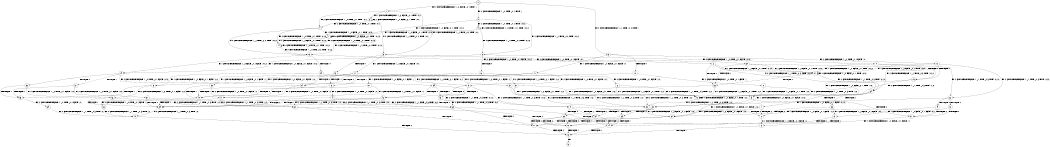 digraph BCG {
size = "7, 10.5";
center = TRUE;
node [shape = circle];
0 [peripheries = 2];
0 -> 1 [label = "EX !1 !ATOMIC_EXCH_BRANCH (1, +0, FALSE, +0, 1, TRUE) !::"];
0 -> 2 [label = "EX !2 !ATOMIC_EXCH_BRANCH (1, +0, TRUE, +0, 1, TRUE) !::"];
0 -> 3 [label = "EX !0 !ATOMIC_EXCH_BRANCH (1, +1, TRUE, +0, 2, TRUE) !::"];
1 -> 4 [label = "EX !2 !ATOMIC_EXCH_BRANCH (1, +0, TRUE, +0, 1, TRUE) !:0:1:"];
1 -> 5 [label = "EX !0 !ATOMIC_EXCH_BRANCH (1, +1, TRUE, +0, 2, TRUE) !:0:1:"];
1 -> 6 [label = "EX !1 !ATOMIC_EXCH_BRANCH (1, +0, FALSE, +0, 1, TRUE) !:0:1:"];
2 -> 7 [label = "EX !1 !ATOMIC_EXCH_BRANCH (1, +0, FALSE, +0, 1, TRUE) !:0:1:2:"];
2 -> 8 [label = "EX !0 !ATOMIC_EXCH_BRANCH (1, +1, TRUE, +0, 2, TRUE) !:0:1:2:"];
2 -> 9 [label = "EX !2 !ATOMIC_EXCH_BRANCH (1, +0, TRUE, +0, 1, TRUE) !:0:1:2:"];
3 -> 10 [label = "TERMINATE !0"];
3 -> 11 [label = "EX !1 !ATOMIC_EXCH_BRANCH (1, +0, FALSE, +0, 1, FALSE) !:0:"];
3 -> 12 [label = "EX !2 !ATOMIC_EXCH_BRANCH (1, +0, TRUE, +0, 1, FALSE) !:0:"];
4 -> 13 [label = "EX !0 !ATOMIC_EXCH_BRANCH (1, +1, TRUE, +0, 2, TRUE) !:0:1:2:"];
4 -> 14 [label = "EX !2 !ATOMIC_EXCH_BRANCH (1, +0, TRUE, +0, 1, TRUE) !:0:1:2:"];
4 -> 7 [label = "EX !1 !ATOMIC_EXCH_BRANCH (1, +0, FALSE, +0, 1, TRUE) !:0:1:2:"];
5 -> 15 [label = "TERMINATE !0"];
5 -> 16 [label = "EX !2 !ATOMIC_EXCH_BRANCH (1, +0, TRUE, +0, 1, FALSE) !:0:1:"];
5 -> 17 [label = "EX !1 !ATOMIC_EXCH_BRANCH (1, +0, FALSE, +0, 1, FALSE) !:0:1:"];
6 -> 4 [label = "EX !2 !ATOMIC_EXCH_BRANCH (1, +0, TRUE, +0, 1, TRUE) !:0:1:"];
6 -> 5 [label = "EX !0 !ATOMIC_EXCH_BRANCH (1, +1, TRUE, +0, 2, TRUE) !:0:1:"];
6 -> 6 [label = "EX !1 !ATOMIC_EXCH_BRANCH (1, +0, FALSE, +0, 1, TRUE) !:0:1:"];
7 -> 13 [label = "EX !0 !ATOMIC_EXCH_BRANCH (1, +1, TRUE, +0, 2, TRUE) !:0:1:2:"];
7 -> 14 [label = "EX !2 !ATOMIC_EXCH_BRANCH (1, +0, TRUE, +0, 1, TRUE) !:0:1:2:"];
7 -> 7 [label = "EX !1 !ATOMIC_EXCH_BRANCH (1, +0, FALSE, +0, 1, TRUE) !:0:1:2:"];
8 -> 18 [label = "TERMINATE !0"];
8 -> 19 [label = "EX !1 !ATOMIC_EXCH_BRANCH (1, +0, FALSE, +0, 1, FALSE) !:0:1:2:"];
8 -> 20 [label = "EX !2 !ATOMIC_EXCH_BRANCH (1, +0, TRUE, +0, 1, FALSE) !:0:1:2:"];
9 -> 7 [label = "EX !1 !ATOMIC_EXCH_BRANCH (1, +0, FALSE, +0, 1, TRUE) !:0:1:2:"];
9 -> 8 [label = "EX !0 !ATOMIC_EXCH_BRANCH (1, +1, TRUE, +0, 2, TRUE) !:0:1:2:"];
9 -> 9 [label = "EX !2 !ATOMIC_EXCH_BRANCH (1, +0, TRUE, +0, 1, TRUE) !:0:1:2:"];
10 -> 21 [label = "EX !1 !ATOMIC_EXCH_BRANCH (1, +0, FALSE, +0, 1, FALSE) !::"];
10 -> 22 [label = "EX !2 !ATOMIC_EXCH_BRANCH (1, +0, TRUE, +0, 1, FALSE) !::"];
11 -> 23 [label = "TERMINATE !1"];
11 -> 24 [label = "TERMINATE !0"];
11 -> 25 [label = "EX !2 !ATOMIC_EXCH_BRANCH (1, +0, TRUE, +0, 1, FALSE) !:0:1:"];
12 -> 26 [label = "TERMINATE !0"];
12 -> 27 [label = "EX !1 !ATOMIC_EXCH_BRANCH (1, +0, FALSE, +0, 1, TRUE) !:0:1:2:"];
12 -> 28 [label = "EX !2 !ATOMIC_EXCH_BRANCH (1, +1, TRUE, +0, 3, TRUE) !:0:1:2:"];
13 -> 29 [label = "TERMINATE !0"];
13 -> 30 [label = "EX !2 !ATOMIC_EXCH_BRANCH (1, +0, TRUE, +0, 1, FALSE) !:0:1:2:"];
13 -> 19 [label = "EX !1 !ATOMIC_EXCH_BRANCH (1, +0, FALSE, +0, 1, FALSE) !:0:1:2:"];
14 -> 13 [label = "EX !0 !ATOMIC_EXCH_BRANCH (1, +1, TRUE, +0, 2, TRUE) !:0:1:2:"];
14 -> 14 [label = "EX !2 !ATOMIC_EXCH_BRANCH (1, +0, TRUE, +0, 1, TRUE) !:0:1:2:"];
14 -> 7 [label = "EX !1 !ATOMIC_EXCH_BRANCH (1, +0, FALSE, +0, 1, TRUE) !:0:1:2:"];
15 -> 31 [label = "EX !2 !ATOMIC_EXCH_BRANCH (1, +0, TRUE, +0, 1, FALSE) !:1:"];
15 -> 32 [label = "EX !1 !ATOMIC_EXCH_BRANCH (1, +0, FALSE, +0, 1, FALSE) !:1:"];
16 -> 33 [label = "TERMINATE !0"];
16 -> 34 [label = "EX !2 !ATOMIC_EXCH_BRANCH (1, +1, TRUE, +0, 3, TRUE) !:0:1:2:"];
16 -> 27 [label = "EX !1 !ATOMIC_EXCH_BRANCH (1, +0, FALSE, +0, 1, TRUE) !:0:1:2:"];
17 -> 23 [label = "TERMINATE !1"];
17 -> 24 [label = "TERMINATE !0"];
17 -> 25 [label = "EX !2 !ATOMIC_EXCH_BRANCH (1, +0, TRUE, +0, 1, FALSE) !:0:1:"];
18 -> 35 [label = "EX !1 !ATOMIC_EXCH_BRANCH (1, +0, FALSE, +0, 1, FALSE) !:1:2:"];
18 -> 36 [label = "EX !2 !ATOMIC_EXCH_BRANCH (1, +0, TRUE, +0, 1, FALSE) !:1:2:"];
19 -> 37 [label = "TERMINATE !1"];
19 -> 38 [label = "TERMINATE !0"];
19 -> 39 [label = "EX !2 !ATOMIC_EXCH_BRANCH (1, +0, TRUE, +0, 1, FALSE) !:0:1:2:"];
20 -> 26 [label = "TERMINATE !0"];
20 -> 27 [label = "EX !1 !ATOMIC_EXCH_BRANCH (1, +0, FALSE, +0, 1, TRUE) !:0:1:2:"];
20 -> 28 [label = "EX !2 !ATOMIC_EXCH_BRANCH (1, +1, TRUE, +0, 3, TRUE) !:0:1:2:"];
21 -> 40 [label = "TERMINATE !1"];
21 -> 41 [label = "EX !2 !ATOMIC_EXCH_BRANCH (1, +0, TRUE, +0, 1, FALSE) !:1:"];
22 -> 42 [label = "EX !1 !ATOMIC_EXCH_BRANCH (1, +0, FALSE, +0, 1, TRUE) !:1:2:"];
22 -> 43 [label = "EX !2 !ATOMIC_EXCH_BRANCH (1, +1, TRUE, +0, 3, TRUE) !:1:2:"];
23 -> 40 [label = "TERMINATE !0"];
23 -> 44 [label = "EX !2 !ATOMIC_EXCH_BRANCH (1, +0, TRUE, +0, 1, FALSE) !:0:"];
24 -> 40 [label = "TERMINATE !1"];
24 -> 41 [label = "EX !2 !ATOMIC_EXCH_BRANCH (1, +0, TRUE, +0, 1, FALSE) !:1:"];
25 -> 45 [label = "TERMINATE !1"];
25 -> 46 [label = "TERMINATE !0"];
25 -> 47 [label = "EX !2 !ATOMIC_EXCH_BRANCH (1, +1, TRUE, +0, 3, TRUE) !:0:1:2:"];
26 -> 42 [label = "EX !1 !ATOMIC_EXCH_BRANCH (1, +0, FALSE, +0, 1, TRUE) !:1:2:"];
26 -> 43 [label = "EX !2 !ATOMIC_EXCH_BRANCH (1, +1, TRUE, +0, 3, TRUE) !:1:2:"];
27 -> 33 [label = "TERMINATE !0"];
27 -> 34 [label = "EX !2 !ATOMIC_EXCH_BRANCH (1, +1, TRUE, +0, 3, TRUE) !:0:1:2:"];
27 -> 27 [label = "EX !1 !ATOMIC_EXCH_BRANCH (1, +0, FALSE, +0, 1, TRUE) !:0:1:2:"];
28 -> 48 [label = "TERMINATE !2"];
28 -> 49 [label = "TERMINATE !0"];
28 -> 50 [label = "EX !1 !ATOMIC_EXCH_BRANCH (1, +0, FALSE, +0, 1, FALSE) !:0:1:2:"];
29 -> 51 [label = "EX !2 !ATOMIC_EXCH_BRANCH (1, +0, TRUE, +0, 1, FALSE) !:1:2:"];
29 -> 35 [label = "EX !1 !ATOMIC_EXCH_BRANCH (1, +0, FALSE, +0, 1, FALSE) !:1:2:"];
30 -> 33 [label = "TERMINATE !0"];
30 -> 34 [label = "EX !2 !ATOMIC_EXCH_BRANCH (1, +1, TRUE, +0, 3, TRUE) !:0:1:2:"];
30 -> 27 [label = "EX !1 !ATOMIC_EXCH_BRANCH (1, +0, FALSE, +0, 1, TRUE) !:0:1:2:"];
31 -> 52 [label = "EX !2 !ATOMIC_EXCH_BRANCH (1, +1, TRUE, +0, 3, TRUE) !:1:2:"];
31 -> 42 [label = "EX !1 !ATOMIC_EXCH_BRANCH (1, +0, FALSE, +0, 1, TRUE) !:1:2:"];
32 -> 40 [label = "TERMINATE !1"];
32 -> 41 [label = "EX !2 !ATOMIC_EXCH_BRANCH (1, +0, TRUE, +0, 1, FALSE) !:1:"];
33 -> 52 [label = "EX !2 !ATOMIC_EXCH_BRANCH (1, +1, TRUE, +0, 3, TRUE) !:1:2:"];
33 -> 42 [label = "EX !1 !ATOMIC_EXCH_BRANCH (1, +0, FALSE, +0, 1, TRUE) !:1:2:"];
34 -> 53 [label = "TERMINATE !2"];
34 -> 54 [label = "TERMINATE !0"];
34 -> 50 [label = "EX !1 !ATOMIC_EXCH_BRANCH (1, +0, FALSE, +0, 1, FALSE) !:0:1:2:"];
35 -> 55 [label = "TERMINATE !1"];
35 -> 56 [label = "EX !2 !ATOMIC_EXCH_BRANCH (1, +0, TRUE, +0, 1, FALSE) !:1:2:"];
36 -> 42 [label = "EX !1 !ATOMIC_EXCH_BRANCH (1, +0, FALSE, +0, 1, TRUE) !:1:2:"];
36 -> 43 [label = "EX !2 !ATOMIC_EXCH_BRANCH (1, +1, TRUE, +0, 3, TRUE) !:1:2:"];
37 -> 55 [label = "TERMINATE !0"];
37 -> 57 [label = "EX !2 !ATOMIC_EXCH_BRANCH (1, +0, TRUE, +0, 1, FALSE) !:0:2:"];
38 -> 55 [label = "TERMINATE !1"];
38 -> 56 [label = "EX !2 !ATOMIC_EXCH_BRANCH (1, +0, TRUE, +0, 1, FALSE) !:1:2:"];
39 -> 45 [label = "TERMINATE !1"];
39 -> 46 [label = "TERMINATE !0"];
39 -> 47 [label = "EX !2 !ATOMIC_EXCH_BRANCH (1, +1, TRUE, +0, 3, TRUE) !:0:1:2:"];
40 -> 58 [label = "EX !2 !ATOMIC_EXCH_BRANCH (1, +0, TRUE, +0, 1, FALSE) !::"];
41 -> 59 [label = "TERMINATE !1"];
41 -> 60 [label = "EX !2 !ATOMIC_EXCH_BRANCH (1, +1, TRUE, +0, 3, TRUE) !:1:2:"];
42 -> 52 [label = "EX !2 !ATOMIC_EXCH_BRANCH (1, +1, TRUE, +0, 3, TRUE) !:1:2:"];
42 -> 42 [label = "EX !1 !ATOMIC_EXCH_BRANCH (1, +0, FALSE, +0, 1, TRUE) !:1:2:"];
43 -> 61 [label = "TERMINATE !2"];
43 -> 62 [label = "EX !1 !ATOMIC_EXCH_BRANCH (1, +0, FALSE, +0, 1, FALSE) !:1:2:"];
44 -> 59 [label = "TERMINATE !0"];
44 -> 63 [label = "EX !2 !ATOMIC_EXCH_BRANCH (1, +1, TRUE, +0, 3, TRUE) !:0:2:"];
45 -> 59 [label = "TERMINATE !0"];
45 -> 63 [label = "EX !2 !ATOMIC_EXCH_BRANCH (1, +1, TRUE, +0, 3, TRUE) !:0:2:"];
46 -> 59 [label = "TERMINATE !1"];
46 -> 60 [label = "EX !2 !ATOMIC_EXCH_BRANCH (1, +1, TRUE, +0, 3, TRUE) !:1:2:"];
47 -> 64 [label = "TERMINATE !1"];
47 -> 65 [label = "TERMINATE !2"];
47 -> 66 [label = "TERMINATE !0"];
48 -> 61 [label = "TERMINATE !0"];
48 -> 67 [label = "EX !1 !ATOMIC_EXCH_BRANCH (1, +0, FALSE, +0, 1, FALSE) !:0:1:"];
49 -> 61 [label = "TERMINATE !2"];
49 -> 62 [label = "EX !1 !ATOMIC_EXCH_BRANCH (1, +0, FALSE, +0, 1, FALSE) !:1:2:"];
50 -> 64 [label = "TERMINATE !1"];
50 -> 65 [label = "TERMINATE !2"];
50 -> 66 [label = "TERMINATE !0"];
51 -> 52 [label = "EX !2 !ATOMIC_EXCH_BRANCH (1, +1, TRUE, +0, 3, TRUE) !:1:2:"];
51 -> 42 [label = "EX !1 !ATOMIC_EXCH_BRANCH (1, +0, FALSE, +0, 1, TRUE) !:1:2:"];
52 -> 68 [label = "TERMINATE !2"];
52 -> 62 [label = "EX !1 !ATOMIC_EXCH_BRANCH (1, +0, FALSE, +0, 1, FALSE) !:1:2:"];
53 -> 68 [label = "TERMINATE !0"];
53 -> 67 [label = "EX !1 !ATOMIC_EXCH_BRANCH (1, +0, FALSE, +0, 1, FALSE) !:0:1:"];
54 -> 68 [label = "TERMINATE !2"];
54 -> 62 [label = "EX !1 !ATOMIC_EXCH_BRANCH (1, +0, FALSE, +0, 1, FALSE) !:1:2:"];
55 -> 69 [label = "EX !2 !ATOMIC_EXCH_BRANCH (1, +0, TRUE, +0, 1, FALSE) !:2:"];
56 -> 59 [label = "TERMINATE !1"];
56 -> 60 [label = "EX !2 !ATOMIC_EXCH_BRANCH (1, +1, TRUE, +0, 3, TRUE) !:1:2:"];
57 -> 59 [label = "TERMINATE !0"];
57 -> 63 [label = "EX !2 !ATOMIC_EXCH_BRANCH (1, +1, TRUE, +0, 3, TRUE) !:0:2:"];
58 -> 70 [label = "EX !2 !ATOMIC_EXCH_BRANCH (1, +1, TRUE, +0, 3, TRUE) !:2:"];
59 -> 70 [label = "EX !2 !ATOMIC_EXCH_BRANCH (1, +1, TRUE, +0, 3, TRUE) !:2:"];
60 -> 71 [label = "TERMINATE !1"];
60 -> 72 [label = "TERMINATE !2"];
61 -> 73 [label = "EX !1 !ATOMIC_EXCH_BRANCH (1, +0, FALSE, +0, 1, FALSE) !:1:"];
62 -> 71 [label = "TERMINATE !1"];
62 -> 72 [label = "TERMINATE !2"];
63 -> 74 [label = "TERMINATE !2"];
63 -> 71 [label = "TERMINATE !0"];
64 -> 74 [label = "TERMINATE !2"];
64 -> 71 [label = "TERMINATE !0"];
65 -> 74 [label = "TERMINATE !1"];
65 -> 72 [label = "TERMINATE !0"];
66 -> 71 [label = "TERMINATE !1"];
66 -> 72 [label = "TERMINATE !2"];
67 -> 74 [label = "TERMINATE !1"];
67 -> 72 [label = "TERMINATE !0"];
68 -> 73 [label = "EX !1 !ATOMIC_EXCH_BRANCH (1, +0, FALSE, +0, 1, FALSE) !:1:"];
69 -> 70 [label = "EX !2 !ATOMIC_EXCH_BRANCH (1, +1, TRUE, +0, 3, TRUE) !:2:"];
70 -> 75 [label = "TERMINATE !2"];
71 -> 75 [label = "TERMINATE !2"];
72 -> 75 [label = "TERMINATE !1"];
73 -> 75 [label = "TERMINATE !1"];
74 -> 75 [label = "TERMINATE !0"];
75 -> 76 [label = "exit"];
}
